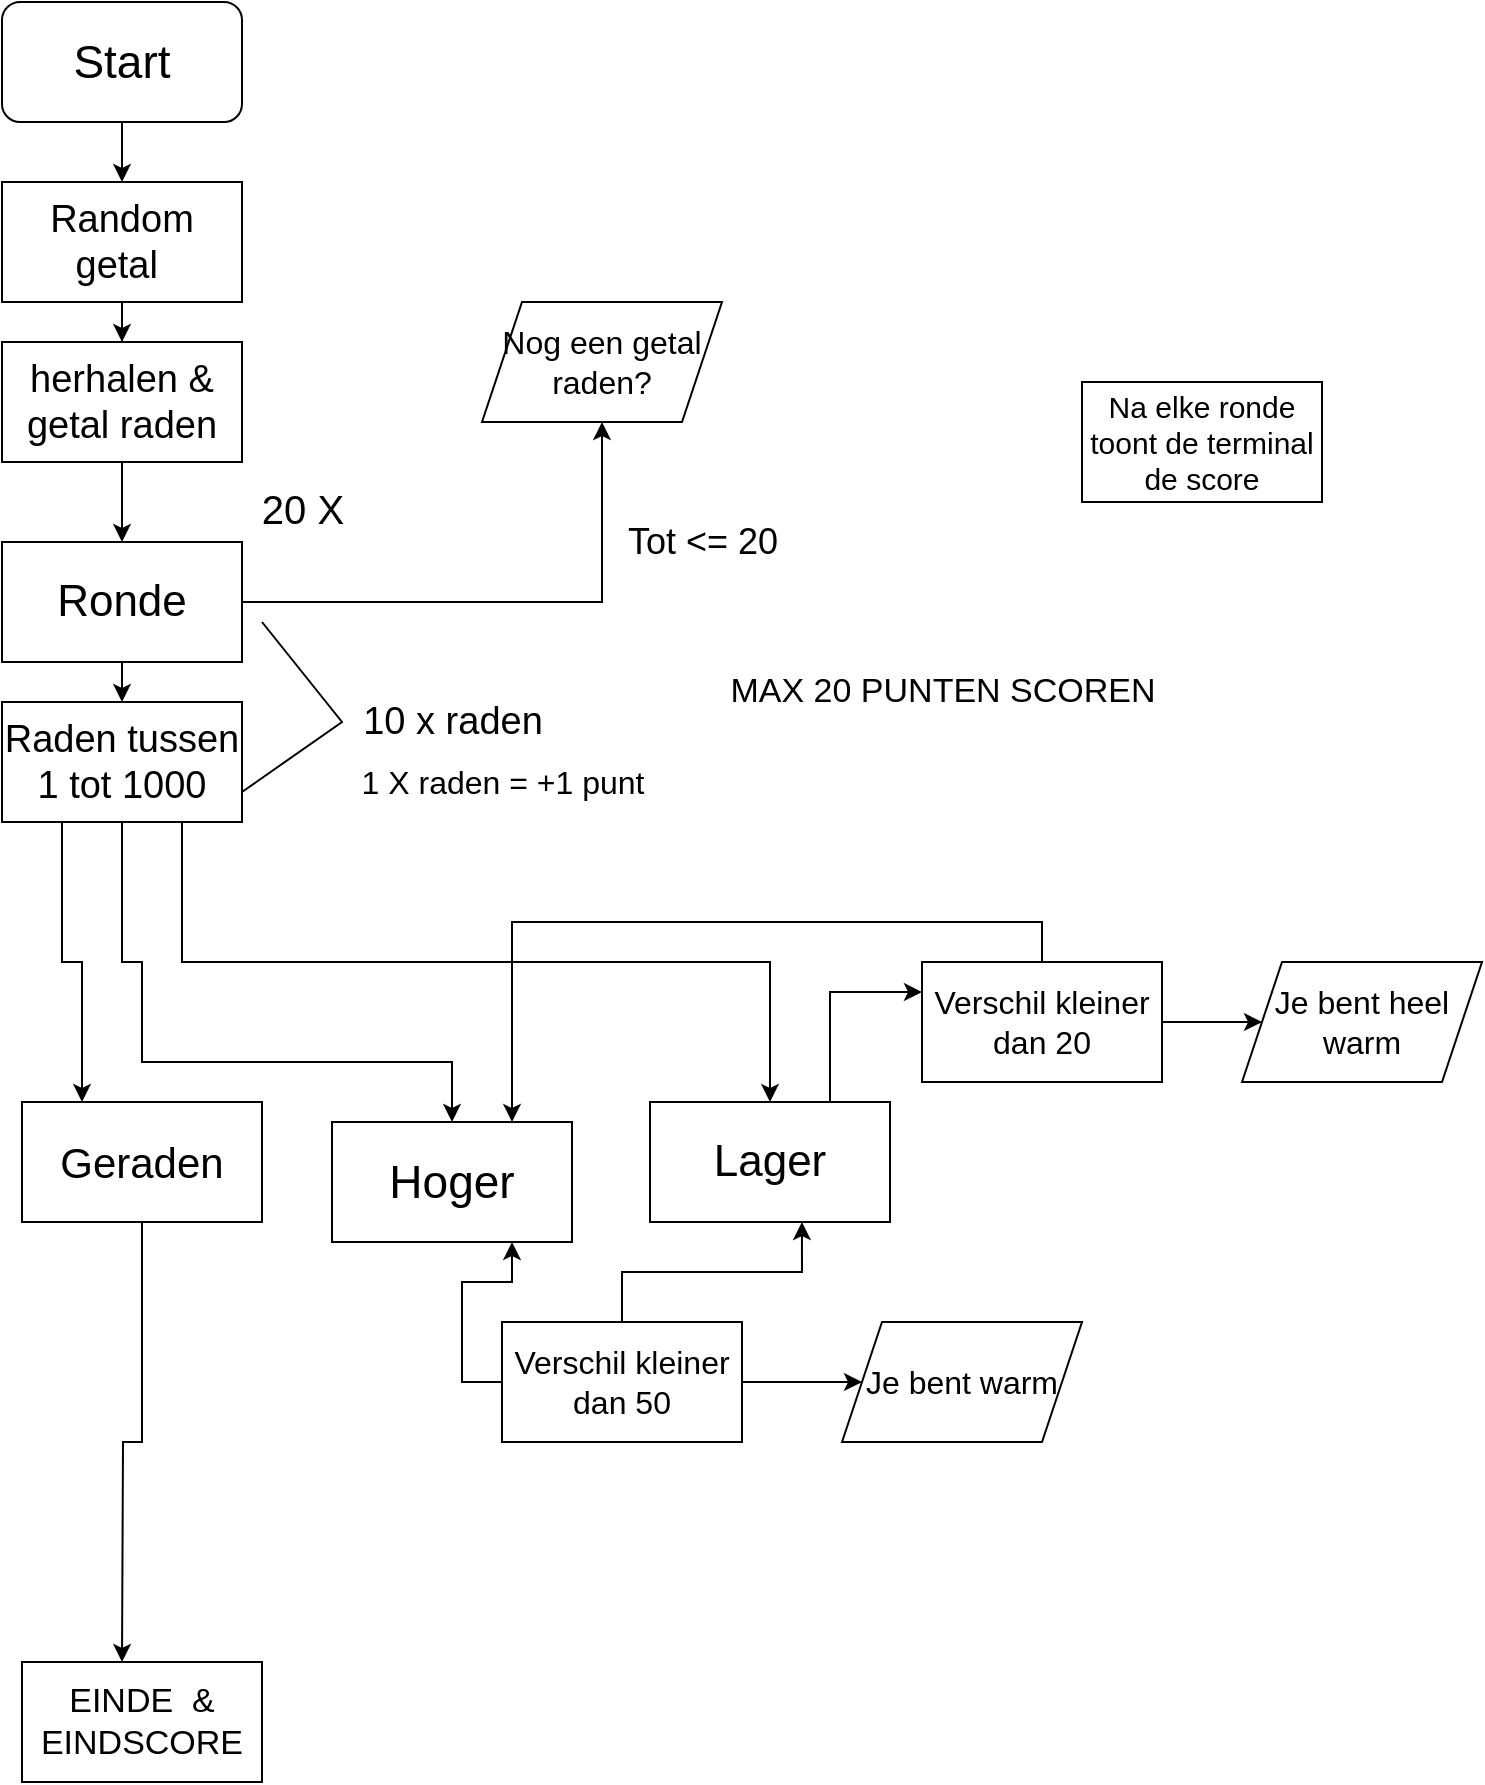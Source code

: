 <mxfile version="23.1.1" type="device">
  <diagram name="Pagina-1" id="qGQLQ-8YB_Vdd02-_3eX">
    <mxGraphModel dx="1235" dy="655" grid="1" gridSize="10" guides="1" tooltips="1" connect="1" arrows="1" fold="1" page="1" pageScale="1" pageWidth="827" pageHeight="1169" math="0" shadow="0">
      <root>
        <mxCell id="0" />
        <mxCell id="1" parent="0" />
        <mxCell id="FFFfPocvCOAEHKNRRbK--7" style="edgeStyle=orthogonalEdgeStyle;rounded=0;orthogonalLoop=1;jettySize=auto;html=1;exitX=0.5;exitY=1;exitDx=0;exitDy=0;entryX=0.5;entryY=0;entryDx=0;entryDy=0;" edge="1" parent="1" source="FFFfPocvCOAEHKNRRbK--1" target="FFFfPocvCOAEHKNRRbK--5">
          <mxGeometry relative="1" as="geometry" />
        </mxCell>
        <mxCell id="FFFfPocvCOAEHKNRRbK--1" value="" style="rounded=1;whiteSpace=wrap;html=1;" vertex="1" parent="1">
          <mxGeometry x="30" y="20" width="120" height="60" as="geometry" />
        </mxCell>
        <mxCell id="FFFfPocvCOAEHKNRRbK--2" value="&lt;font style=&quot;font-size: 23px;&quot;&gt;Start&lt;/font&gt;" style="text;strokeColor=none;align=center;fillColor=none;html=1;verticalAlign=middle;whiteSpace=wrap;rounded=0;" vertex="1" parent="1">
          <mxGeometry x="57" y="37.5" width="66" height="25" as="geometry" />
        </mxCell>
        <mxCell id="FFFfPocvCOAEHKNRRbK--3" style="edgeStyle=orthogonalEdgeStyle;rounded=0;orthogonalLoop=1;jettySize=auto;html=1;exitX=0.5;exitY=1;exitDx=0;exitDy=0;" edge="1" parent="1" source="FFFfPocvCOAEHKNRRbK--2" target="FFFfPocvCOAEHKNRRbK--2">
          <mxGeometry relative="1" as="geometry" />
        </mxCell>
        <mxCell id="FFFfPocvCOAEHKNRRbK--12" style="edgeStyle=orthogonalEdgeStyle;rounded=0;orthogonalLoop=1;jettySize=auto;html=1;exitX=0.5;exitY=1;exitDx=0;exitDy=0;entryX=0.5;entryY=0;entryDx=0;entryDy=0;" edge="1" parent="1" source="FFFfPocvCOAEHKNRRbK--4" target="FFFfPocvCOAEHKNRRbK--10">
          <mxGeometry relative="1" as="geometry" />
        </mxCell>
        <mxCell id="FFFfPocvCOAEHKNRRbK--4" value="&lt;font style=&quot;font-size: 19px;&quot;&gt;herhalen &amp;amp; getal raden&lt;/font&gt;" style="rounded=0;whiteSpace=wrap;html=1;" vertex="1" parent="1">
          <mxGeometry x="30" y="190" width="120" height="60" as="geometry" />
        </mxCell>
        <mxCell id="FFFfPocvCOAEHKNRRbK--8" style="edgeStyle=orthogonalEdgeStyle;rounded=0;orthogonalLoop=1;jettySize=auto;html=1;exitX=0.5;exitY=1;exitDx=0;exitDy=0;" edge="1" parent="1" source="FFFfPocvCOAEHKNRRbK--5" target="FFFfPocvCOAEHKNRRbK--4">
          <mxGeometry relative="1" as="geometry" />
        </mxCell>
        <mxCell id="FFFfPocvCOAEHKNRRbK--5" value="&lt;font style=&quot;font-size: 19px;&quot;&gt;Random getal&amp;nbsp;&lt;/font&gt;" style="rounded=0;whiteSpace=wrap;html=1;" vertex="1" parent="1">
          <mxGeometry x="30" y="110" width="120" height="60" as="geometry" />
        </mxCell>
        <mxCell id="FFFfPocvCOAEHKNRRbK--15" style="edgeStyle=orthogonalEdgeStyle;rounded=0;orthogonalLoop=1;jettySize=auto;html=1;exitX=0.5;exitY=1;exitDx=0;exitDy=0;entryX=0.5;entryY=0;entryDx=0;entryDy=0;" edge="1" parent="1" source="FFFfPocvCOAEHKNRRbK--10" target="FFFfPocvCOAEHKNRRbK--14">
          <mxGeometry relative="1" as="geometry" />
        </mxCell>
        <mxCell id="FFFfPocvCOAEHKNRRbK--43" style="edgeStyle=orthogonalEdgeStyle;rounded=0;orthogonalLoop=1;jettySize=auto;html=1;exitX=1;exitY=0.5;exitDx=0;exitDy=0;entryX=0.5;entryY=1;entryDx=0;entryDy=0;" edge="1" parent="1" source="FFFfPocvCOAEHKNRRbK--10" target="FFFfPocvCOAEHKNRRbK--42">
          <mxGeometry relative="1" as="geometry" />
        </mxCell>
        <mxCell id="FFFfPocvCOAEHKNRRbK--10" value="&lt;font style=&quot;font-size: 22px;&quot;&gt;Ronde&lt;/font&gt;" style="rounded=0;whiteSpace=wrap;html=1;" vertex="1" parent="1">
          <mxGeometry x="30" y="290" width="120" height="60" as="geometry" />
        </mxCell>
        <mxCell id="FFFfPocvCOAEHKNRRbK--13" value="&lt;font style=&quot;font-size: 20px;&quot;&gt;20 X&lt;/font&gt;" style="text;html=1;align=center;verticalAlign=middle;resizable=0;points=[];autosize=1;strokeColor=none;fillColor=none;" vertex="1" parent="1">
          <mxGeometry x="150" y="253" width="60" height="40" as="geometry" />
        </mxCell>
        <mxCell id="FFFfPocvCOAEHKNRRbK--25" style="edgeStyle=orthogonalEdgeStyle;rounded=0;orthogonalLoop=1;jettySize=auto;html=1;entryX=0.5;entryY=0;entryDx=0;entryDy=0;" edge="1" parent="1" source="FFFfPocvCOAEHKNRRbK--14" target="FFFfPocvCOAEHKNRRbK--23">
          <mxGeometry relative="1" as="geometry">
            <Array as="points">
              <mxPoint x="90" y="500" />
              <mxPoint x="100" y="500" />
              <mxPoint x="100" y="550" />
              <mxPoint x="255" y="550" />
            </Array>
          </mxGeometry>
        </mxCell>
        <mxCell id="FFFfPocvCOAEHKNRRbK--26" style="edgeStyle=orthogonalEdgeStyle;rounded=0;orthogonalLoop=1;jettySize=auto;html=1;exitX=0.75;exitY=1;exitDx=0;exitDy=0;entryX=0.5;entryY=0;entryDx=0;entryDy=0;" edge="1" parent="1" source="FFFfPocvCOAEHKNRRbK--14" target="FFFfPocvCOAEHKNRRbK--24">
          <mxGeometry relative="1" as="geometry">
            <mxPoint x="260" y="520" as="targetPoint" />
          </mxGeometry>
        </mxCell>
        <mxCell id="FFFfPocvCOAEHKNRRbK--27" style="edgeStyle=orthogonalEdgeStyle;rounded=0;orthogonalLoop=1;jettySize=auto;html=1;exitX=0.25;exitY=1;exitDx=0;exitDy=0;entryX=0.25;entryY=0;entryDx=0;entryDy=0;" edge="1" parent="1" source="FFFfPocvCOAEHKNRRbK--14" target="FFFfPocvCOAEHKNRRbK--22">
          <mxGeometry relative="1" as="geometry" />
        </mxCell>
        <mxCell id="FFFfPocvCOAEHKNRRbK--14" value="&lt;font style=&quot;font-size: 19px;&quot;&gt;Raden tussen 1 tot 1000&lt;/font&gt;" style="rounded=0;whiteSpace=wrap;html=1;" vertex="1" parent="1">
          <mxGeometry x="30" y="370" width="120" height="60" as="geometry" />
        </mxCell>
        <mxCell id="FFFfPocvCOAEHKNRRbK--16" value="&lt;font style=&quot;font-size: 19px;&quot;&gt;10 x raden&lt;/font&gt;" style="text;html=1;align=center;verticalAlign=middle;resizable=0;points=[];autosize=1;strokeColor=none;fillColor=none;" vertex="1" parent="1">
          <mxGeometry x="200" y="360" width="110" height="40" as="geometry" />
        </mxCell>
        <mxCell id="FFFfPocvCOAEHKNRRbK--17" value="&lt;font style=&quot;font-size: 16px;&quot;&gt;1 X raden = +1 punt&lt;/font&gt;" style="text;html=1;align=center;verticalAlign=middle;resizable=0;points=[];autosize=1;strokeColor=none;fillColor=none;" vertex="1" parent="1">
          <mxGeometry x="200" y="395" width="160" height="30" as="geometry" />
        </mxCell>
        <mxCell id="FFFfPocvCOAEHKNRRbK--18" value="&lt;font style=&quot;font-size: 17px;&quot;&gt;MAX 20 PUNTEN SCOREN&lt;/font&gt;" style="text;html=1;align=center;verticalAlign=middle;resizable=0;points=[];autosize=1;strokeColor=none;fillColor=none;" vertex="1" parent="1">
          <mxGeometry x="380" y="350" width="240" height="30" as="geometry" />
        </mxCell>
        <mxCell id="FFFfPocvCOAEHKNRRbK--19" value="" style="endArrow=none;html=1;rounded=0;exitX=1;exitY=0.75;exitDx=0;exitDy=0;" edge="1" parent="1" source="FFFfPocvCOAEHKNRRbK--14">
          <mxGeometry width="50" height="50" relative="1" as="geometry">
            <mxPoint x="231" y="446" as="sourcePoint" />
            <mxPoint x="160" y="330" as="targetPoint" />
            <Array as="points">
              <mxPoint x="200" y="380" />
            </Array>
          </mxGeometry>
        </mxCell>
        <mxCell id="FFFfPocvCOAEHKNRRbK--45" style="edgeStyle=orthogonalEdgeStyle;rounded=0;orthogonalLoop=1;jettySize=auto;html=1;" edge="1" parent="1" source="FFFfPocvCOAEHKNRRbK--22">
          <mxGeometry relative="1" as="geometry">
            <mxPoint x="90" y="850" as="targetPoint" />
          </mxGeometry>
        </mxCell>
        <mxCell id="FFFfPocvCOAEHKNRRbK--22" value="&lt;font style=&quot;font-size: 21px;&quot;&gt;Geraden&lt;/font&gt;" style="rounded=0;whiteSpace=wrap;html=1;" vertex="1" parent="1">
          <mxGeometry x="40" y="570" width="120" height="60" as="geometry" />
        </mxCell>
        <mxCell id="FFFfPocvCOAEHKNRRbK--23" value="&lt;font style=&quot;font-size: 23px;&quot;&gt;Hoger&lt;/font&gt;" style="rounded=0;whiteSpace=wrap;html=1;" vertex="1" parent="1">
          <mxGeometry x="195" y="580" width="120" height="60" as="geometry" />
        </mxCell>
        <mxCell id="FFFfPocvCOAEHKNRRbK--37" style="edgeStyle=orthogonalEdgeStyle;rounded=0;orthogonalLoop=1;jettySize=auto;html=1;exitX=0.75;exitY=0;exitDx=0;exitDy=0;entryX=0;entryY=0.25;entryDx=0;entryDy=0;" edge="1" parent="1" source="FFFfPocvCOAEHKNRRbK--24" target="FFFfPocvCOAEHKNRRbK--34">
          <mxGeometry relative="1" as="geometry" />
        </mxCell>
        <mxCell id="FFFfPocvCOAEHKNRRbK--24" value="&lt;font style=&quot;font-size: 22px;&quot;&gt;Lager&lt;/font&gt;" style="rounded=0;whiteSpace=wrap;html=1;" vertex="1" parent="1">
          <mxGeometry x="354" y="570" width="120" height="60" as="geometry" />
        </mxCell>
        <mxCell id="FFFfPocvCOAEHKNRRbK--30" style="edgeStyle=orthogonalEdgeStyle;rounded=0;orthogonalLoop=1;jettySize=auto;html=1;exitX=0;exitY=0.5;exitDx=0;exitDy=0;entryX=0.75;entryY=1;entryDx=0;entryDy=0;" edge="1" parent="1" source="FFFfPocvCOAEHKNRRbK--28" target="FFFfPocvCOAEHKNRRbK--23">
          <mxGeometry relative="1" as="geometry" />
        </mxCell>
        <mxCell id="FFFfPocvCOAEHKNRRbK--33" value="" style="edgeStyle=orthogonalEdgeStyle;rounded=0;orthogonalLoop=1;jettySize=auto;html=1;" edge="1" parent="1" source="FFFfPocvCOAEHKNRRbK--28" target="FFFfPocvCOAEHKNRRbK--31">
          <mxGeometry relative="1" as="geometry" />
        </mxCell>
        <mxCell id="FFFfPocvCOAEHKNRRbK--28" value="&lt;font style=&quot;font-size: 16px;&quot;&gt;Verschil kleiner dan 50&lt;/font&gt;" style="rounded=0;whiteSpace=wrap;html=1;" vertex="1" parent="1">
          <mxGeometry x="280" y="680" width="120" height="60" as="geometry" />
        </mxCell>
        <mxCell id="FFFfPocvCOAEHKNRRbK--29" style="edgeStyle=orthogonalEdgeStyle;rounded=0;orthogonalLoop=1;jettySize=auto;html=1;entryX=0.633;entryY=1;entryDx=0;entryDy=0;entryPerimeter=0;" edge="1" parent="1" source="FFFfPocvCOAEHKNRRbK--28" target="FFFfPocvCOAEHKNRRbK--24">
          <mxGeometry relative="1" as="geometry" />
        </mxCell>
        <mxCell id="FFFfPocvCOAEHKNRRbK--31" value="&lt;font style=&quot;font-size: 16px;&quot;&gt;Je bent warm&lt;/font&gt;" style="shape=parallelogram;perimeter=parallelogramPerimeter;whiteSpace=wrap;html=1;fixedSize=1;" vertex="1" parent="1">
          <mxGeometry x="450" y="680" width="120" height="60" as="geometry" />
        </mxCell>
        <mxCell id="FFFfPocvCOAEHKNRRbK--36" value="" style="edgeStyle=orthogonalEdgeStyle;rounded=0;orthogonalLoop=1;jettySize=auto;html=1;" edge="1" parent="1" source="FFFfPocvCOAEHKNRRbK--34" target="FFFfPocvCOAEHKNRRbK--35">
          <mxGeometry relative="1" as="geometry" />
        </mxCell>
        <mxCell id="FFFfPocvCOAEHKNRRbK--38" style="edgeStyle=orthogonalEdgeStyle;rounded=0;orthogonalLoop=1;jettySize=auto;html=1;exitX=0.5;exitY=0;exitDx=0;exitDy=0;entryX=0.75;entryY=0;entryDx=0;entryDy=0;" edge="1" parent="1" source="FFFfPocvCOAEHKNRRbK--34" target="FFFfPocvCOAEHKNRRbK--23">
          <mxGeometry relative="1" as="geometry" />
        </mxCell>
        <mxCell id="FFFfPocvCOAEHKNRRbK--34" value="&lt;font style=&quot;font-size: 16px;&quot;&gt;Verschil kleiner dan 20&lt;/font&gt;" style="rounded=0;whiteSpace=wrap;html=1;" vertex="1" parent="1">
          <mxGeometry x="490" y="500" width="120" height="60" as="geometry" />
        </mxCell>
        <mxCell id="FFFfPocvCOAEHKNRRbK--35" value="&lt;font style=&quot;font-size: 16px;&quot;&gt;Je bent heel warm&lt;/font&gt;" style="shape=parallelogram;perimeter=parallelogramPerimeter;whiteSpace=wrap;html=1;fixedSize=1;" vertex="1" parent="1">
          <mxGeometry x="650" y="500" width="120" height="60" as="geometry" />
        </mxCell>
        <mxCell id="FFFfPocvCOAEHKNRRbK--39" value="&lt;font style=&quot;font-size: 15px;&quot;&gt;Na elke ronde toont de terminal de score&lt;/font&gt;" style="whiteSpace=wrap;html=1;" vertex="1" parent="1">
          <mxGeometry x="570" y="210" width="120" height="60" as="geometry" />
        </mxCell>
        <mxCell id="FFFfPocvCOAEHKNRRbK--42" value="&lt;font style=&quot;font-size: 16px;&quot;&gt;Nog een getal raden?&lt;/font&gt;" style="shape=parallelogram;perimeter=parallelogramPerimeter;whiteSpace=wrap;html=1;fixedSize=1;" vertex="1" parent="1">
          <mxGeometry x="270" y="170" width="120" height="60" as="geometry" />
        </mxCell>
        <mxCell id="FFFfPocvCOAEHKNRRbK--44" value="&lt;font style=&quot;font-size: 18px;&quot;&gt;Tot &amp;lt;= 20&lt;/font&gt;" style="text;html=1;align=center;verticalAlign=middle;resizable=0;points=[];autosize=1;strokeColor=none;fillColor=none;" vertex="1" parent="1">
          <mxGeometry x="330" y="270" width="100" height="40" as="geometry" />
        </mxCell>
        <mxCell id="FFFfPocvCOAEHKNRRbK--46" value="&lt;font style=&quot;font-size: 17px;&quot;&gt;EINDE&amp;nbsp; &amp;amp;&lt;br&gt;EINDSCORE&lt;/font&gt;" style="whiteSpace=wrap;html=1;" vertex="1" parent="1">
          <mxGeometry x="40" y="850" width="120" height="60" as="geometry" />
        </mxCell>
      </root>
    </mxGraphModel>
  </diagram>
</mxfile>
